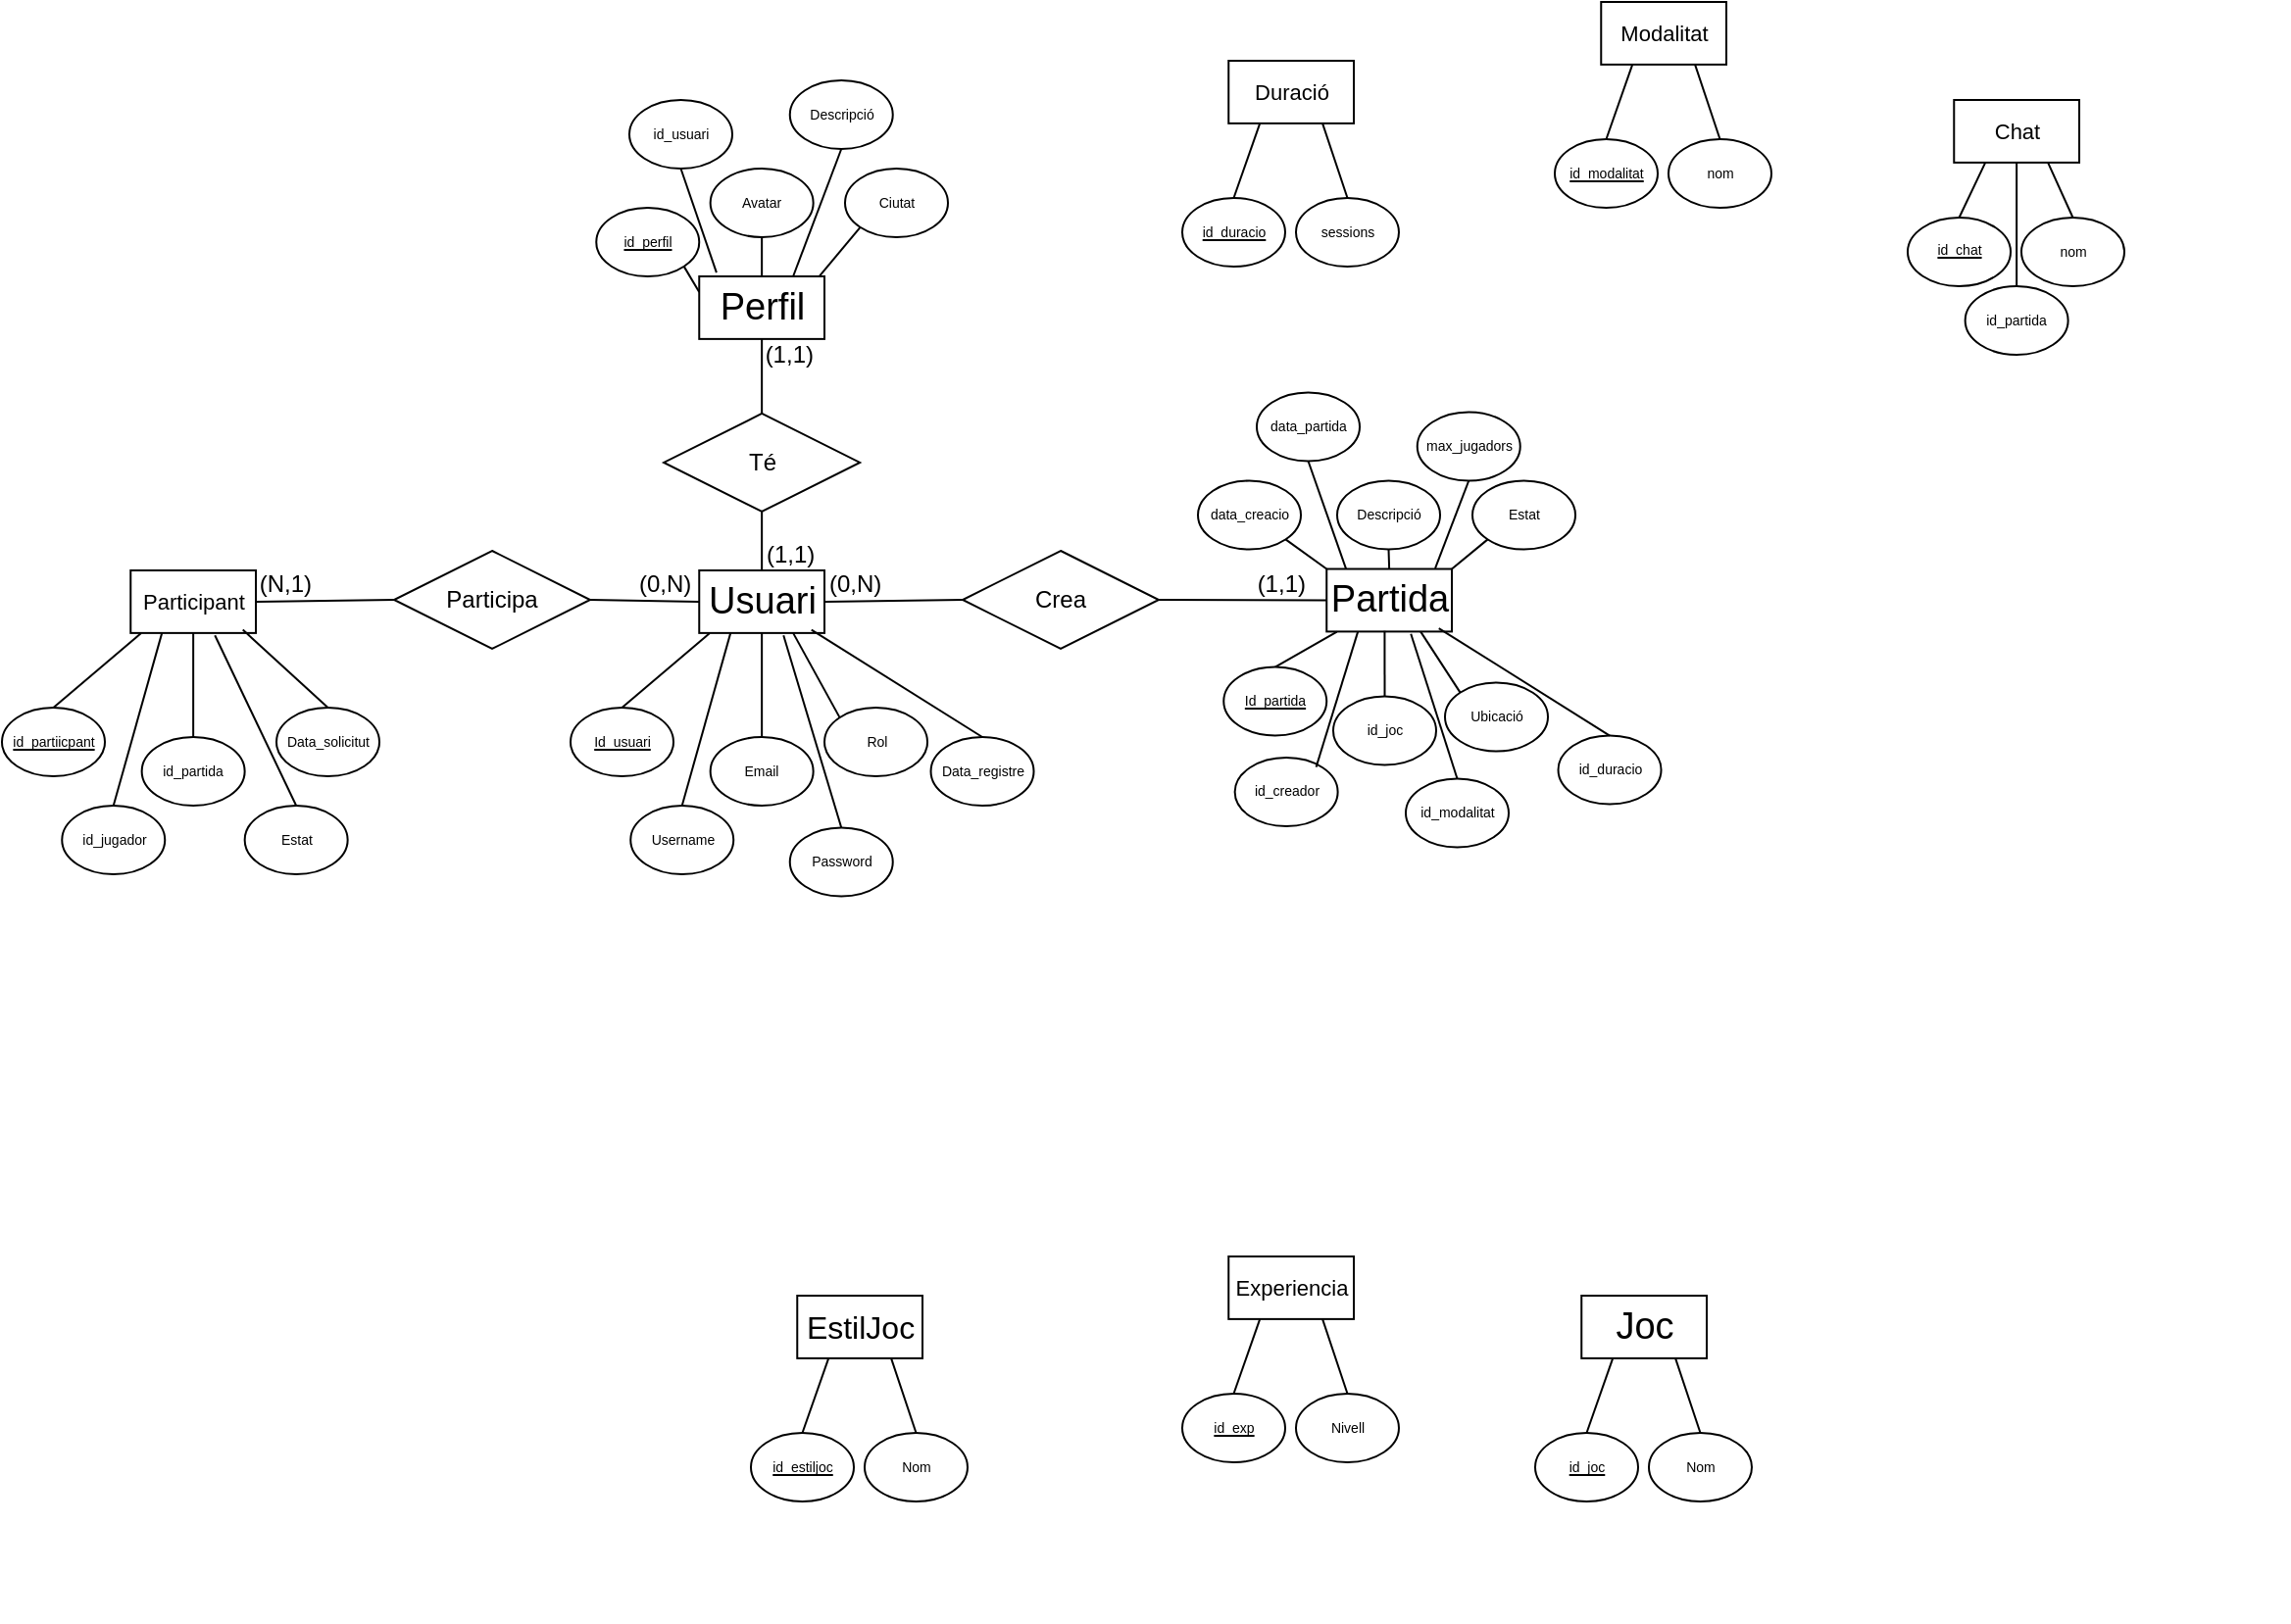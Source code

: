 <mxfile version="27.0.6">
  <diagram name="Página-1" id="hoyFbs2UyPRTNz2ES6rX">
    <mxGraphModel dx="2798" dy="889" grid="1" gridSize="10" guides="1" tooltips="1" connect="1" arrows="1" fold="1" page="1" pageScale="1" pageWidth="1169" pageHeight="827" math="0" shadow="0">
      <root>
        <mxCell id="0" />
        <mxCell id="1" parent="0" />
        <mxCell id="Z_NX9bVRWXaXTG4kUy9q-17" value="" style="group" vertex="1" connectable="0" parent="1">
          <mxGeometry x="40" y="320" width="236.265" height="166.25" as="geometry" />
        </mxCell>
        <mxCell id="Z_NX9bVRWXaXTG4kUy9q-10" value="&lt;span&gt;Password&lt;/span&gt;" style="ellipse;whiteSpace=wrap;html=1;fontSize=7;" vertex="1" parent="Z_NX9bVRWXaXTG4kUy9q-17">
          <mxGeometry x="111.877" y="131.25" width="52.501" height="35" as="geometry" />
        </mxCell>
        <mxCell id="Z_NX9bVRWXaXTG4kUy9q-11" value="" style="endArrow=none;html=1;rounded=0;exitX=0.5;exitY=0;exitDx=0;exitDy=0;entryX=0.673;entryY=1.038;entryDx=0;entryDy=0;entryPerimeter=0;" edge="1" parent="Z_NX9bVRWXaXTG4kUy9q-17" source="Z_NX9bVRWXaXTG4kUy9q-10" target="Z_NX9bVRWXaXTG4kUy9q-1">
          <mxGeometry width="50" height="50" relative="1" as="geometry">
            <mxPoint x="122.507" y="74.375" as="sourcePoint" />
            <mxPoint x="104.132" y="36.75" as="targetPoint" />
          </mxGeometry>
        </mxCell>
        <mxCell id="Z_NX9bVRWXaXTG4kUy9q-1" value="Usuari" style="rounded=0;whiteSpace=wrap;html=1;fontSize=19;" vertex="1" parent="Z_NX9bVRWXaXTG4kUy9q-17">
          <mxGeometry x="65.631" width="63.876" height="31.938" as="geometry" />
        </mxCell>
        <mxCell id="Z_NX9bVRWXaXTG4kUy9q-4" value="" style="endArrow=none;html=1;rounded=0;exitX=0.5;exitY=0;exitDx=0;exitDy=0;entryX=0.082;entryY=1.005;entryDx=0;entryDy=0;entryPerimeter=0;" edge="1" parent="Z_NX9bVRWXaXTG4kUy9q-17" source="Z_NX9bVRWXaXTG4kUy9q-5" target="Z_NX9bVRWXaXTG4kUy9q-1">
          <mxGeometry width="50" height="50" relative="1" as="geometry">
            <mxPoint x="183.759" y="48.125" as="sourcePoint" />
            <mxPoint x="87.507" y="52.5" as="targetPoint" />
          </mxGeometry>
        </mxCell>
        <mxCell id="Z_NX9bVRWXaXTG4kUy9q-5" value="&lt;u&gt;&lt;font&gt;Id_usuari&lt;/font&gt;&lt;/u&gt;" style="ellipse;whiteSpace=wrap;html=1;fontSize=7;" vertex="1" parent="Z_NX9bVRWXaXTG4kUy9q-17">
          <mxGeometry y="70.005" width="52.501" height="35" as="geometry" />
        </mxCell>
        <mxCell id="Z_NX9bVRWXaXTG4kUy9q-6" value="&lt;span&gt;Username&lt;/span&gt;" style="ellipse;whiteSpace=wrap;html=1;fontSize=7;" vertex="1" parent="Z_NX9bVRWXaXTG4kUy9q-17">
          <mxGeometry x="30.626" y="120" width="52.501" height="35" as="geometry" />
        </mxCell>
        <mxCell id="Z_NX9bVRWXaXTG4kUy9q-7" value="" style="endArrow=none;html=1;rounded=0;exitX=0.5;exitY=0;exitDx=0;exitDy=0;entryX=0.25;entryY=1;entryDx=0;entryDy=0;" edge="1" parent="Z_NX9bVRWXaXTG4kUy9q-17" source="Z_NX9bVRWXaXTG4kUy9q-6" target="Z_NX9bVRWXaXTG4kUy9q-1">
          <mxGeometry width="50" height="50" relative="1" as="geometry">
            <mxPoint x="61.256" y="70" as="sourcePoint" />
            <mxPoint x="91.882" y="34.562" as="targetPoint" />
          </mxGeometry>
        </mxCell>
        <mxCell id="Z_NX9bVRWXaXTG4kUy9q-8" value="&lt;span&gt;Email&lt;/span&gt;" style="ellipse;whiteSpace=wrap;html=1;fontSize=7;" vertex="1" parent="Z_NX9bVRWXaXTG4kUy9q-17">
          <mxGeometry x="71.321" y="85" width="52.501" height="35" as="geometry" />
        </mxCell>
        <mxCell id="Z_NX9bVRWXaXTG4kUy9q-9" value="" style="endArrow=none;html=1;rounded=0;exitX=0.5;exitY=0;exitDx=0;exitDy=0;entryX=0.5;entryY=1;entryDx=0;entryDy=0;" edge="1" parent="Z_NX9bVRWXaXTG4kUy9q-17" source="Z_NX9bVRWXaXTG4kUy9q-8" target="Z_NX9bVRWXaXTG4kUy9q-1">
          <mxGeometry width="50" height="50" relative="1" as="geometry">
            <mxPoint x="87.507" y="118.125" as="sourcePoint" />
            <mxPoint x="96.257" y="36.312" as="targetPoint" />
          </mxGeometry>
        </mxCell>
        <mxCell id="Z_NX9bVRWXaXTG4kUy9q-12" value="&lt;span&gt;Data_registre&lt;/span&gt;" style="ellipse;whiteSpace=wrap;html=1;fontSize=7;" vertex="1" parent="Z_NX9bVRWXaXTG4kUy9q-17">
          <mxGeometry x="183.764" y="85.005" width="52.501" height="35" as="geometry" />
        </mxCell>
        <mxCell id="Z_NX9bVRWXaXTG4kUy9q-13" value="" style="endArrow=none;html=1;rounded=0;exitX=0.5;exitY=0;exitDx=0;exitDy=0;entryX=0.896;entryY=0.948;entryDx=0;entryDy=0;entryPerimeter=0;" edge="1" parent="Z_NX9bVRWXaXTG4kUy9q-17" source="Z_NX9bVRWXaXTG4kUy9q-12" target="Z_NX9bVRWXaXTG4kUy9q-1">
          <mxGeometry width="50" height="50" relative="1" as="geometry">
            <mxPoint x="166.258" y="109.375" as="sourcePoint" />
            <mxPoint x="124.695" y="34.562" as="targetPoint" />
          </mxGeometry>
        </mxCell>
        <mxCell id="Z_NX9bVRWXaXTG4kUy9q-14" value="&lt;span&gt;Rol&lt;/span&gt;" style="ellipse;whiteSpace=wrap;html=1;fontSize=7;" vertex="1" parent="Z_NX9bVRWXaXTG4kUy9q-17">
          <mxGeometry x="129.509" y="70" width="52.501" height="35" as="geometry" />
        </mxCell>
        <mxCell id="Z_NX9bVRWXaXTG4kUy9q-15" value="" style="endArrow=none;html=1;rounded=0;exitX=0;exitY=0;exitDx=0;exitDy=0;entryX=0.75;entryY=1;entryDx=0;entryDy=0;" edge="1" parent="Z_NX9bVRWXaXTG4kUy9q-17" source="Z_NX9bVRWXaXTG4kUy9q-14" target="Z_NX9bVRWXaXTG4kUy9q-1">
          <mxGeometry width="50" height="50" relative="1" as="geometry">
            <mxPoint x="153.133" y="109.375" as="sourcePoint" />
            <mxPoint x="124.695" y="34.562" as="targetPoint" />
          </mxGeometry>
        </mxCell>
        <mxCell id="Z_NX9bVRWXaXTG4kUy9q-34" value="" style="group" vertex="1" connectable="0" parent="1">
          <mxGeometry x="490" y="690" width="236.265" height="166.25" as="geometry" />
        </mxCell>
        <mxCell id="Z_NX9bVRWXaXTG4kUy9q-37" value="Joc" style="rounded=0;whiteSpace=wrap;html=1;fontSize=19;" vertex="1" parent="Z_NX9bVRWXaXTG4kUy9q-34">
          <mxGeometry x="65.631" width="63.876" height="31.938" as="geometry" />
        </mxCell>
        <mxCell id="Z_NX9bVRWXaXTG4kUy9q-38" value="" style="endArrow=none;html=1;rounded=0;exitX=0.5;exitY=0;exitDx=0;exitDy=0;entryX=0.25;entryY=1;entryDx=0;entryDy=0;" edge="1" parent="Z_NX9bVRWXaXTG4kUy9q-34" source="Z_NX9bVRWXaXTG4kUy9q-39" target="Z_NX9bVRWXaXTG4kUy9q-37">
          <mxGeometry width="50" height="50" relative="1" as="geometry">
            <mxPoint x="183.759" y="48.125" as="sourcePoint" />
            <mxPoint x="87.507" y="52.5" as="targetPoint" />
          </mxGeometry>
        </mxCell>
        <mxCell id="Z_NX9bVRWXaXTG4kUy9q-39" value="&lt;u&gt;id_joc&lt;/u&gt;" style="ellipse;whiteSpace=wrap;html=1;fontSize=7;" vertex="1" parent="Z_NX9bVRWXaXTG4kUy9q-34">
          <mxGeometry x="42" y="70.005" width="52.501" height="35" as="geometry" />
        </mxCell>
        <mxCell id="Z_NX9bVRWXaXTG4kUy9q-40" value="Nom" style="ellipse;whiteSpace=wrap;html=1;fontSize=7;" vertex="1" parent="Z_NX9bVRWXaXTG4kUy9q-34">
          <mxGeometry x="99.996" y="70.01" width="52.501" height="35" as="geometry" />
        </mxCell>
        <mxCell id="Z_NX9bVRWXaXTG4kUy9q-41" value="" style="endArrow=none;html=1;rounded=0;exitX=0.5;exitY=0;exitDx=0;exitDy=0;entryX=0.75;entryY=1;entryDx=0;entryDy=0;" edge="1" parent="Z_NX9bVRWXaXTG4kUy9q-34" source="Z_NX9bVRWXaXTG4kUy9q-40" target="Z_NX9bVRWXaXTG4kUy9q-37">
          <mxGeometry width="50" height="50" relative="1" as="geometry">
            <mxPoint x="61.256" y="70" as="sourcePoint" />
            <mxPoint x="91.882" y="34.562" as="targetPoint" />
          </mxGeometry>
        </mxCell>
        <mxCell id="Z_NX9bVRWXaXTG4kUy9q-46" value="" style="group" vertex="1" connectable="0" parent="1">
          <mxGeometry x="90" y="690" width="236.265" height="166.25" as="geometry" />
        </mxCell>
        <mxCell id="Z_NX9bVRWXaXTG4kUy9q-47" value="EstilJoc" style="rounded=0;whiteSpace=wrap;html=1;fontSize=16;" vertex="1" parent="Z_NX9bVRWXaXTG4kUy9q-46">
          <mxGeometry x="65.631" width="63.876" height="31.938" as="geometry" />
        </mxCell>
        <mxCell id="Z_NX9bVRWXaXTG4kUy9q-48" value="" style="endArrow=none;html=1;rounded=0;exitX=0.5;exitY=0;exitDx=0;exitDy=0;entryX=0.25;entryY=1;entryDx=0;entryDy=0;" edge="1" parent="Z_NX9bVRWXaXTG4kUy9q-46" source="Z_NX9bVRWXaXTG4kUy9q-49" target="Z_NX9bVRWXaXTG4kUy9q-47">
          <mxGeometry width="50" height="50" relative="1" as="geometry">
            <mxPoint x="183.759" y="48.125" as="sourcePoint" />
            <mxPoint x="87.507" y="52.5" as="targetPoint" />
          </mxGeometry>
        </mxCell>
        <mxCell id="Z_NX9bVRWXaXTG4kUy9q-49" value="&lt;u&gt;id_estiljoc&lt;/u&gt;" style="ellipse;whiteSpace=wrap;html=1;fontSize=7;" vertex="1" parent="Z_NX9bVRWXaXTG4kUy9q-46">
          <mxGeometry x="42" y="70.005" width="52.501" height="35" as="geometry" />
        </mxCell>
        <mxCell id="Z_NX9bVRWXaXTG4kUy9q-50" value="Nom" style="ellipse;whiteSpace=wrap;html=1;fontSize=7;" vertex="1" parent="Z_NX9bVRWXaXTG4kUy9q-46">
          <mxGeometry x="99.996" y="70.01" width="52.501" height="35" as="geometry" />
        </mxCell>
        <mxCell id="Z_NX9bVRWXaXTG4kUy9q-51" value="" style="endArrow=none;html=1;rounded=0;exitX=0.5;exitY=0;exitDx=0;exitDy=0;entryX=0.75;entryY=1;entryDx=0;entryDy=0;" edge="1" parent="Z_NX9bVRWXaXTG4kUy9q-46" source="Z_NX9bVRWXaXTG4kUy9q-50" target="Z_NX9bVRWXaXTG4kUy9q-47">
          <mxGeometry width="50" height="50" relative="1" as="geometry">
            <mxPoint x="61.256" y="70" as="sourcePoint" />
            <mxPoint x="91.882" y="34.562" as="targetPoint" />
          </mxGeometry>
        </mxCell>
        <mxCell id="Z_NX9bVRWXaXTG4kUy9q-52" value="" style="group" vertex="1" connectable="0" parent="1">
          <mxGeometry x="310" y="670" width="236.265" height="166.25" as="geometry" />
        </mxCell>
        <mxCell id="Z_NX9bVRWXaXTG4kUy9q-53" value="Experiencia" style="rounded=0;whiteSpace=wrap;html=1;fontSize=11;" vertex="1" parent="Z_NX9bVRWXaXTG4kUy9q-52">
          <mxGeometry x="65.631" width="63.876" height="31.938" as="geometry" />
        </mxCell>
        <mxCell id="Z_NX9bVRWXaXTG4kUy9q-54" value="" style="endArrow=none;html=1;rounded=0;exitX=0.5;exitY=0;exitDx=0;exitDy=0;entryX=0.25;entryY=1;entryDx=0;entryDy=0;" edge="1" parent="Z_NX9bVRWXaXTG4kUy9q-52" source="Z_NX9bVRWXaXTG4kUy9q-55" target="Z_NX9bVRWXaXTG4kUy9q-53">
          <mxGeometry width="50" height="50" relative="1" as="geometry">
            <mxPoint x="183.759" y="48.125" as="sourcePoint" />
            <mxPoint x="87.507" y="52.5" as="targetPoint" />
          </mxGeometry>
        </mxCell>
        <mxCell id="Z_NX9bVRWXaXTG4kUy9q-55" value="&lt;u&gt;id_exp&lt;/u&gt;" style="ellipse;whiteSpace=wrap;html=1;fontSize=7;" vertex="1" parent="Z_NX9bVRWXaXTG4kUy9q-52">
          <mxGeometry x="42" y="70.005" width="52.501" height="35" as="geometry" />
        </mxCell>
        <mxCell id="Z_NX9bVRWXaXTG4kUy9q-56" value="Nivell" style="ellipse;whiteSpace=wrap;html=1;fontSize=7;" vertex="1" parent="Z_NX9bVRWXaXTG4kUy9q-52">
          <mxGeometry x="99.996" y="70.01" width="52.501" height="35" as="geometry" />
        </mxCell>
        <mxCell id="Z_NX9bVRWXaXTG4kUy9q-57" value="" style="endArrow=none;html=1;rounded=0;exitX=0.5;exitY=0;exitDx=0;exitDy=0;entryX=0.75;entryY=1;entryDx=0;entryDy=0;" edge="1" parent="Z_NX9bVRWXaXTG4kUy9q-52" source="Z_NX9bVRWXaXTG4kUy9q-56" target="Z_NX9bVRWXaXTG4kUy9q-53">
          <mxGeometry width="50" height="50" relative="1" as="geometry">
            <mxPoint x="61.256" y="70" as="sourcePoint" />
            <mxPoint x="91.882" y="34.562" as="targetPoint" />
          </mxGeometry>
        </mxCell>
        <mxCell id="Z_NX9bVRWXaXTG4kUy9q-89" value="" style="group" vertex="1" connectable="0" parent="1">
          <mxGeometry x="360.004" y="229.255" width="236.261" height="232.005" as="geometry" />
        </mxCell>
        <mxCell id="Z_NX9bVRWXaXTG4kUy9q-81" value="Descripció" style="ellipse;whiteSpace=wrap;html=1;fontSize=7;" vertex="1" parent="Z_NX9bVRWXaXTG4kUy9q-89">
          <mxGeometry x="71.0" y="45" width="52.501" height="35" as="geometry" />
        </mxCell>
        <mxCell id="Z_NX9bVRWXaXTG4kUy9q-82" value="data_partida" style="ellipse;whiteSpace=wrap;html=1;fontSize=7;" vertex="1" parent="Z_NX9bVRWXaXTG4kUy9q-89">
          <mxGeometry x="30.0" width="52.501" height="35" as="geometry" />
        </mxCell>
        <mxCell id="Z_NX9bVRWXaXTG4kUy9q-83" value="data_creacio" style="ellipse;whiteSpace=wrap;html=1;fontSize=7;" vertex="1" parent="Z_NX9bVRWXaXTG4kUy9q-89">
          <mxGeometry y="45" width="52.501" height="35" as="geometry" />
        </mxCell>
        <mxCell id="Z_NX9bVRWXaXTG4kUy9q-79" value="max_jugadors" style="ellipse;whiteSpace=wrap;html=1;fontSize=7;" vertex="1" parent="Z_NX9bVRWXaXTG4kUy9q-89">
          <mxGeometry x="111.87" y="10" width="52.501" height="35" as="geometry" />
        </mxCell>
        <mxCell id="Z_NX9bVRWXaXTG4kUy9q-78" value="" style="endArrow=none;html=1;rounded=0;exitX=0.5;exitY=1;exitDx=0;exitDy=0;entryX=0.867;entryY=-0.01;entryDx=0;entryDy=0;entryPerimeter=0;" edge="1" source="Z_NX9bVRWXaXTG4kUy9q-79" parent="Z_NX9bVRWXaXTG4kUy9q-89" target="Z_NX9bVRWXaXTG4kUy9q-67">
          <mxGeometry width="50" height="50" relative="1" as="geometry">
            <mxPoint x="172.765" y="164.38" as="sourcePoint" />
            <mxPoint x="129.506" y="85.005" as="targetPoint" />
          </mxGeometry>
        </mxCell>
        <mxCell id="Z_NX9bVRWXaXTG4kUy9q-80" value="Estat" style="ellipse;whiteSpace=wrap;html=1;fontSize=7;" vertex="1" parent="Z_NX9bVRWXaXTG4kUy9q-89">
          <mxGeometry x="140.0" y="45" width="52.501" height="35" as="geometry" />
        </mxCell>
        <mxCell id="Z_NX9bVRWXaXTG4kUy9q-85" value="" style="endArrow=none;html=1;rounded=0;exitX=0;exitY=1;exitDx=0;exitDy=0;entryX=1;entryY=0;entryDx=0;entryDy=0;" edge="1" parent="Z_NX9bVRWXaXTG4kUy9q-89" source="Z_NX9bVRWXaXTG4kUy9q-80" target="Z_NX9bVRWXaXTG4kUy9q-67">
          <mxGeometry width="50" height="50" relative="1" as="geometry">
            <mxPoint x="147.996" y="55.005" as="sourcePoint" />
            <mxPoint x="130.996" y="100.005" as="targetPoint" />
          </mxGeometry>
        </mxCell>
        <mxCell id="Z_NX9bVRWXaXTG4kUy9q-86" value="" style="endArrow=none;html=1;rounded=0;exitX=0.5;exitY=1;exitDx=0;exitDy=0;entryX=0.5;entryY=0;entryDx=0;entryDy=0;" edge="1" parent="Z_NX9bVRWXaXTG4kUy9q-89" source="Z_NX9bVRWXaXTG4kUy9q-81" target="Z_NX9bVRWXaXTG4kUy9q-67">
          <mxGeometry width="50" height="50" relative="1" as="geometry">
            <mxPoint x="157.996" y="100.005" as="sourcePoint" />
            <mxPoint x="139.996" y="108.005" as="targetPoint" />
          </mxGeometry>
        </mxCell>
        <mxCell id="Z_NX9bVRWXaXTG4kUy9q-87" value="" style="endArrow=none;html=1;rounded=0;exitX=0.5;exitY=1;exitDx=0;exitDy=0;entryX=0.157;entryY=0.01;entryDx=0;entryDy=0;entryPerimeter=0;" edge="1" parent="Z_NX9bVRWXaXTG4kUy9q-89" source="Z_NX9bVRWXaXTG4kUy9q-82" target="Z_NX9bVRWXaXTG4kUy9q-67">
          <mxGeometry width="50" height="50" relative="1" as="geometry">
            <mxPoint x="147.996" y="55.005" as="sourcePoint" />
            <mxPoint x="130.996" y="100.005" as="targetPoint" />
          </mxGeometry>
        </mxCell>
        <mxCell id="Z_NX9bVRWXaXTG4kUy9q-88" value="" style="endArrow=none;html=1;rounded=0;exitX=1;exitY=1;exitDx=0;exitDy=0;entryX=0;entryY=0;entryDx=0;entryDy=0;" edge="1" parent="Z_NX9bVRWXaXTG4kUy9q-89" source="Z_NX9bVRWXaXTG4kUy9q-83" target="Z_NX9bVRWXaXTG4kUy9q-67">
          <mxGeometry width="50" height="50" relative="1" as="geometry">
            <mxPoint x="65.996" y="45.005" as="sourcePoint" />
            <mxPoint x="85.996" y="100.005" as="targetPoint" />
          </mxGeometry>
        </mxCell>
        <mxCell id="Z_NX9bVRWXaXTG4kUy9q-65" value="&lt;span&gt;id_modalitat&lt;/span&gt;" style="ellipse;whiteSpace=wrap;html=1;fontSize=7;" vertex="1" parent="Z_NX9bVRWXaXTG4kUy9q-89">
          <mxGeometry x="105.994" y="197.005" width="52.501" height="35" as="geometry" />
        </mxCell>
        <mxCell id="Z_NX9bVRWXaXTG4kUy9q-66" value="" style="endArrow=none;html=1;rounded=0;exitX=0.5;exitY=0;exitDx=0;exitDy=0;entryX=0.673;entryY=1.038;entryDx=0;entryDy=0;entryPerimeter=0;" edge="1" parent="Z_NX9bVRWXaXTG4kUy9q-89" source="Z_NX9bVRWXaXTG4kUy9q-65" target="Z_NX9bVRWXaXTG4kUy9q-67">
          <mxGeometry width="50" height="50" relative="1" as="geometry">
            <mxPoint x="122.504" y="164.38" as="sourcePoint" />
            <mxPoint x="104.128" y="126.755" as="targetPoint" />
          </mxGeometry>
        </mxCell>
        <mxCell id="Z_NX9bVRWXaXTG4kUy9q-67" value="Partida" style="rounded=0;whiteSpace=wrap;html=1;fontSize=19;" vertex="1" parent="Z_NX9bVRWXaXTG4kUy9q-89">
          <mxGeometry x="65.627" y="90.005" width="63.876" height="31.938" as="geometry" />
        </mxCell>
        <mxCell id="Z_NX9bVRWXaXTG4kUy9q-68" value="" style="endArrow=none;html=1;rounded=0;exitX=0.5;exitY=0;exitDx=0;exitDy=0;entryX=0.082;entryY=1.005;entryDx=0;entryDy=0;entryPerimeter=0;" edge="1" parent="Z_NX9bVRWXaXTG4kUy9q-89" source="Z_NX9bVRWXaXTG4kUy9q-69" target="Z_NX9bVRWXaXTG4kUy9q-67">
          <mxGeometry width="50" height="50" relative="1" as="geometry">
            <mxPoint x="183.755" y="138.13" as="sourcePoint" />
            <mxPoint x="87.503" y="142.505" as="targetPoint" />
          </mxGeometry>
        </mxCell>
        <mxCell id="Z_NX9bVRWXaXTG4kUy9q-69" value="&lt;u&gt;&lt;font&gt;Id_partida&lt;/font&gt;&lt;/u&gt;" style="ellipse;whiteSpace=wrap;html=1;fontSize=7;" vertex="1" parent="Z_NX9bVRWXaXTG4kUy9q-89">
          <mxGeometry x="13.126" y="140.01" width="52.501" height="35" as="geometry" />
        </mxCell>
        <mxCell id="Z_NX9bVRWXaXTG4kUy9q-70" value="&lt;span&gt;id_creador&lt;/span&gt;" style="ellipse;whiteSpace=wrap;html=1;fontSize=7;" vertex="1" parent="Z_NX9bVRWXaXTG4kUy9q-89">
          <mxGeometry x="18.812" y="186.255" width="52.501" height="35" as="geometry" />
        </mxCell>
        <mxCell id="Z_NX9bVRWXaXTG4kUy9q-71" value="" style="endArrow=none;html=1;rounded=0;exitX=0.79;exitY=0.137;exitDx=0;exitDy=0;entryX=0.25;entryY=1;entryDx=0;entryDy=0;exitPerimeter=0;" edge="1" parent="Z_NX9bVRWXaXTG4kUy9q-89" source="Z_NX9bVRWXaXTG4kUy9q-70" target="Z_NX9bVRWXaXTG4kUy9q-67">
          <mxGeometry width="50" height="50" relative="1" as="geometry">
            <mxPoint x="61.252" y="160.005" as="sourcePoint" />
            <mxPoint x="91.878" y="124.567" as="targetPoint" />
          </mxGeometry>
        </mxCell>
        <mxCell id="Z_NX9bVRWXaXTG4kUy9q-72" value="&lt;span&gt;id_joc&lt;/span&gt;" style="ellipse;whiteSpace=wrap;html=1;fontSize=7;" vertex="1" parent="Z_NX9bVRWXaXTG4kUy9q-89">
          <mxGeometry x="68.998" y="155.005" width="52.501" height="35" as="geometry" />
        </mxCell>
        <mxCell id="Z_NX9bVRWXaXTG4kUy9q-73" value="" style="endArrow=none;html=1;rounded=0;exitX=0.5;exitY=0;exitDx=0;exitDy=0;entryX=0.463;entryY=0.99;entryDx=0;entryDy=0;entryPerimeter=0;" edge="1" parent="Z_NX9bVRWXaXTG4kUy9q-89" source="Z_NX9bVRWXaXTG4kUy9q-72" target="Z_NX9bVRWXaXTG4kUy9q-67">
          <mxGeometry width="50" height="50" relative="1" as="geometry">
            <mxPoint x="87.503" y="208.13" as="sourcePoint" />
            <mxPoint x="96.253" y="126.317" as="targetPoint" />
          </mxGeometry>
        </mxCell>
        <mxCell id="Z_NX9bVRWXaXTG4kUy9q-74" value="id_duracio" style="ellipse;whiteSpace=wrap;html=1;fontSize=7;" vertex="1" parent="Z_NX9bVRWXaXTG4kUy9q-89">
          <mxGeometry x="183.76" y="175.01" width="52.501" height="35" as="geometry" />
        </mxCell>
        <mxCell id="Z_NX9bVRWXaXTG4kUy9q-75" value="" style="endArrow=none;html=1;rounded=0;exitX=0.5;exitY=0;exitDx=0;exitDy=0;entryX=0.896;entryY=0.948;entryDx=0;entryDy=0;entryPerimeter=0;" edge="1" parent="Z_NX9bVRWXaXTG4kUy9q-89" source="Z_NX9bVRWXaXTG4kUy9q-74" target="Z_NX9bVRWXaXTG4kUy9q-67">
          <mxGeometry width="50" height="50" relative="1" as="geometry">
            <mxPoint x="166.255" y="199.38" as="sourcePoint" />
            <mxPoint x="124.691" y="124.567" as="targetPoint" />
          </mxGeometry>
        </mxCell>
        <mxCell id="Z_NX9bVRWXaXTG4kUy9q-76" value="&lt;span&gt;Ubicació&lt;/span&gt;" style="ellipse;whiteSpace=wrap;html=1;fontSize=7;" vertex="1" parent="Z_NX9bVRWXaXTG4kUy9q-89">
          <mxGeometry x="125.995" y="148.005" width="52.501" height="35" as="geometry" />
        </mxCell>
        <mxCell id="Z_NX9bVRWXaXTG4kUy9q-77" value="" style="endArrow=none;html=1;rounded=0;exitX=0;exitY=0;exitDx=0;exitDy=0;entryX=0.75;entryY=1;entryDx=0;entryDy=0;" edge="1" parent="Z_NX9bVRWXaXTG4kUy9q-89" source="Z_NX9bVRWXaXTG4kUy9q-76" target="Z_NX9bVRWXaXTG4kUy9q-67">
          <mxGeometry width="50" height="50" relative="1" as="geometry">
            <mxPoint x="153.129" y="199.38" as="sourcePoint" />
            <mxPoint x="124.691" y="124.567" as="targetPoint" />
          </mxGeometry>
        </mxCell>
        <mxCell id="Z_NX9bVRWXaXTG4kUy9q-90" value="" style="group" vertex="1" connectable="0" parent="1">
          <mxGeometry x="310" y="60" width="236.265" height="166.25" as="geometry" />
        </mxCell>
        <mxCell id="Z_NX9bVRWXaXTG4kUy9q-91" value="Duració" style="rounded=0;whiteSpace=wrap;html=1;fontSize=11;" vertex="1" parent="Z_NX9bVRWXaXTG4kUy9q-90">
          <mxGeometry x="65.631" width="63.876" height="31.938" as="geometry" />
        </mxCell>
        <mxCell id="Z_NX9bVRWXaXTG4kUy9q-92" value="" style="endArrow=none;html=1;rounded=0;exitX=0.5;exitY=0;exitDx=0;exitDy=0;entryX=0.25;entryY=1;entryDx=0;entryDy=0;" edge="1" parent="Z_NX9bVRWXaXTG4kUy9q-90" source="Z_NX9bVRWXaXTG4kUy9q-93" target="Z_NX9bVRWXaXTG4kUy9q-91">
          <mxGeometry width="50" height="50" relative="1" as="geometry">
            <mxPoint x="183.759" y="48.125" as="sourcePoint" />
            <mxPoint x="87.507" y="52.5" as="targetPoint" />
          </mxGeometry>
        </mxCell>
        <mxCell id="Z_NX9bVRWXaXTG4kUy9q-93" value="&lt;u&gt;id_duracio&lt;/u&gt;" style="ellipse;whiteSpace=wrap;html=1;fontSize=7;" vertex="1" parent="Z_NX9bVRWXaXTG4kUy9q-90">
          <mxGeometry x="42" y="70.005" width="52.501" height="35" as="geometry" />
        </mxCell>
        <mxCell id="Z_NX9bVRWXaXTG4kUy9q-94" value="sessions" style="ellipse;whiteSpace=wrap;html=1;fontSize=7;" vertex="1" parent="Z_NX9bVRWXaXTG4kUy9q-90">
          <mxGeometry x="99.996" y="70.01" width="52.501" height="35" as="geometry" />
        </mxCell>
        <mxCell id="Z_NX9bVRWXaXTG4kUy9q-95" value="" style="endArrow=none;html=1;rounded=0;exitX=0.5;exitY=0;exitDx=0;exitDy=0;entryX=0.75;entryY=1;entryDx=0;entryDy=0;" edge="1" parent="Z_NX9bVRWXaXTG4kUy9q-90" source="Z_NX9bVRWXaXTG4kUy9q-94" target="Z_NX9bVRWXaXTG4kUy9q-91">
          <mxGeometry width="50" height="50" relative="1" as="geometry">
            <mxPoint x="61.256" y="70" as="sourcePoint" />
            <mxPoint x="91.882" y="34.562" as="targetPoint" />
          </mxGeometry>
        </mxCell>
        <mxCell id="Z_NX9bVRWXaXTG4kUy9q-97" value="" style="group" vertex="1" connectable="0" parent="1">
          <mxGeometry x="500" y="30" width="236.265" height="166.25" as="geometry" />
        </mxCell>
        <mxCell id="Z_NX9bVRWXaXTG4kUy9q-98" value="Modalitat" style="rounded=0;whiteSpace=wrap;html=1;fontSize=11;" vertex="1" parent="Z_NX9bVRWXaXTG4kUy9q-97">
          <mxGeometry x="65.631" width="63.876" height="31.938" as="geometry" />
        </mxCell>
        <mxCell id="Z_NX9bVRWXaXTG4kUy9q-99" value="" style="endArrow=none;html=1;rounded=0;exitX=0.5;exitY=0;exitDx=0;exitDy=0;entryX=0.25;entryY=1;entryDx=0;entryDy=0;" edge="1" parent="Z_NX9bVRWXaXTG4kUy9q-97" source="Z_NX9bVRWXaXTG4kUy9q-100" target="Z_NX9bVRWXaXTG4kUy9q-98">
          <mxGeometry width="50" height="50" relative="1" as="geometry">
            <mxPoint x="183.759" y="48.125" as="sourcePoint" />
            <mxPoint x="87.507" y="52.5" as="targetPoint" />
          </mxGeometry>
        </mxCell>
        <mxCell id="Z_NX9bVRWXaXTG4kUy9q-100" value="&lt;u&gt;id_modalitat&lt;/u&gt;" style="ellipse;whiteSpace=wrap;html=1;fontSize=7;" vertex="1" parent="Z_NX9bVRWXaXTG4kUy9q-97">
          <mxGeometry x="42" y="70.005" width="52.501" height="35" as="geometry" />
        </mxCell>
        <mxCell id="Z_NX9bVRWXaXTG4kUy9q-101" value="nom" style="ellipse;whiteSpace=wrap;html=1;fontSize=7;" vertex="1" parent="Z_NX9bVRWXaXTG4kUy9q-97">
          <mxGeometry x="99.996" y="70.01" width="52.501" height="35" as="geometry" />
        </mxCell>
        <mxCell id="Z_NX9bVRWXaXTG4kUy9q-102" value="" style="endArrow=none;html=1;rounded=0;exitX=0.5;exitY=0;exitDx=0;exitDy=0;entryX=0.75;entryY=1;entryDx=0;entryDy=0;" edge="1" parent="Z_NX9bVRWXaXTG4kUy9q-97" source="Z_NX9bVRWXaXTG4kUy9q-101" target="Z_NX9bVRWXaXTG4kUy9q-98">
          <mxGeometry width="50" height="50" relative="1" as="geometry">
            <mxPoint x="61.256" y="70" as="sourcePoint" />
            <mxPoint x="91.882" y="34.562" as="targetPoint" />
          </mxGeometry>
        </mxCell>
        <mxCell id="Z_NX9bVRWXaXTG4kUy9q-103" value="" style="group" vertex="1" connectable="0" parent="1">
          <mxGeometry x="680" y="80" width="236.265" height="166.25" as="geometry" />
        </mxCell>
        <mxCell id="Z_NX9bVRWXaXTG4kUy9q-104" value="Chat" style="rounded=0;whiteSpace=wrap;html=1;fontSize=11;" vertex="1" parent="Z_NX9bVRWXaXTG4kUy9q-103">
          <mxGeometry x="65.631" width="63.876" height="31.938" as="geometry" />
        </mxCell>
        <mxCell id="Z_NX9bVRWXaXTG4kUy9q-105" value="" style="endArrow=none;html=1;rounded=0;exitX=0.5;exitY=0;exitDx=0;exitDy=0;entryX=0.25;entryY=1;entryDx=0;entryDy=0;" edge="1" parent="Z_NX9bVRWXaXTG4kUy9q-103" source="Z_NX9bVRWXaXTG4kUy9q-106" target="Z_NX9bVRWXaXTG4kUy9q-104">
          <mxGeometry width="50" height="50" relative="1" as="geometry">
            <mxPoint x="183.759" y="48.125" as="sourcePoint" />
            <mxPoint x="87.507" y="52.5" as="targetPoint" />
          </mxGeometry>
        </mxCell>
        <mxCell id="Z_NX9bVRWXaXTG4kUy9q-106" value="&lt;u&gt;id_chat&lt;/u&gt;" style="ellipse;whiteSpace=wrap;html=1;fontSize=7;" vertex="1" parent="Z_NX9bVRWXaXTG4kUy9q-103">
          <mxGeometry x="42" y="59.995" width="52.501" height="35" as="geometry" />
        </mxCell>
        <mxCell id="Z_NX9bVRWXaXTG4kUy9q-107" value="id_partida" style="ellipse;whiteSpace=wrap;html=1;fontSize=7;" vertex="1" parent="Z_NX9bVRWXaXTG4kUy9q-103">
          <mxGeometry x="71.316" y="95" width="52.501" height="35" as="geometry" />
        </mxCell>
        <mxCell id="Z_NX9bVRWXaXTG4kUy9q-108" value="" style="endArrow=none;html=1;rounded=0;exitX=0.5;exitY=0;exitDx=0;exitDy=0;entryX=0.5;entryY=1;entryDx=0;entryDy=0;" edge="1" parent="Z_NX9bVRWXaXTG4kUy9q-103" source="Z_NX9bVRWXaXTG4kUy9q-107" target="Z_NX9bVRWXaXTG4kUy9q-104">
          <mxGeometry width="50" height="50" relative="1" as="geometry">
            <mxPoint x="61.256" y="70" as="sourcePoint" />
            <mxPoint x="91.882" y="34.562" as="targetPoint" />
          </mxGeometry>
        </mxCell>
        <mxCell id="Z_NX9bVRWXaXTG4kUy9q-109" value="nom" style="ellipse;whiteSpace=wrap;html=1;fontSize=7;" vertex="1" parent="Z_NX9bVRWXaXTG4kUy9q-103">
          <mxGeometry x="99.996" y="60.0" width="52.501" height="35" as="geometry" />
        </mxCell>
        <mxCell id="Z_NX9bVRWXaXTG4kUy9q-110" value="" style="endArrow=none;html=1;rounded=0;exitX=0.5;exitY=0;exitDx=0;exitDy=0;entryX=0.75;entryY=1;entryDx=0;entryDy=0;" edge="1" parent="Z_NX9bVRWXaXTG4kUy9q-103" source="Z_NX9bVRWXaXTG4kUy9q-109" target="Z_NX9bVRWXaXTG4kUy9q-104">
          <mxGeometry width="50" height="50" relative="1" as="geometry">
            <mxPoint x="108" y="105" as="sourcePoint" />
            <mxPoint x="108" y="42" as="targetPoint" />
          </mxGeometry>
        </mxCell>
        <mxCell id="Z_NX9bVRWXaXTG4kUy9q-23" value="&lt;u&gt;id_perfil&lt;/u&gt;" style="ellipse;whiteSpace=wrap;html=1;fontSize=7;" vertex="1" parent="1">
          <mxGeometry x="53.13" y="135.005" width="52.501" height="35" as="geometry" />
        </mxCell>
        <mxCell id="Z_NX9bVRWXaXTG4kUy9q-22" value="" style="endArrow=none;html=1;rounded=0;exitX=1;exitY=1;exitDx=0;exitDy=0;entryX=0;entryY=0.25;entryDx=0;entryDy=0;" edge="1" parent="1" source="Z_NX9bVRWXaXTG4kUy9q-23" target="Z_NX9bVRWXaXTG4kUy9q-21">
          <mxGeometry width="50" height="50" relative="1" as="geometry">
            <mxPoint x="223.759" y="238.125" as="sourcePoint" />
            <mxPoint x="127.507" y="242.5" as="targetPoint" />
          </mxGeometry>
        </mxCell>
        <mxCell id="Z_NX9bVRWXaXTG4kUy9q-24" value="&lt;span&gt;id_usuari&lt;/span&gt;" style="ellipse;whiteSpace=wrap;html=1;fontSize=7;" vertex="1" parent="1">
          <mxGeometry x="69.996" y="80.0" width="52.501" height="35" as="geometry" />
        </mxCell>
        <mxCell id="Z_NX9bVRWXaXTG4kUy9q-25" value="" style="endArrow=none;html=1;rounded=0;exitX=0.5;exitY=1;exitDx=0;exitDy=0;entryX=0.138;entryY=-0.061;entryDx=0;entryDy=0;entryPerimeter=0;" edge="1" parent="1" source="Z_NX9bVRWXaXTG4kUy9q-24" target="Z_NX9bVRWXaXTG4kUy9q-21">
          <mxGeometry width="50" height="50" relative="1" as="geometry">
            <mxPoint x="101.256" y="250" as="sourcePoint" />
            <mxPoint x="131.882" y="214.562" as="targetPoint" />
          </mxGeometry>
        </mxCell>
        <mxCell id="Z_NX9bVRWXaXTG4kUy9q-26" value="&lt;span&gt;Avatar&lt;/span&gt;" style="ellipse;whiteSpace=wrap;html=1;fontSize=7;" vertex="1" parent="1">
          <mxGeometry x="111.321" y="115" width="52.501" height="35" as="geometry" />
        </mxCell>
        <mxCell id="Z_NX9bVRWXaXTG4kUy9q-27" value="" style="endArrow=none;html=1;rounded=0;exitX=0.5;exitY=1;exitDx=0;exitDy=0;entryX=0.5;entryY=0;entryDx=0;entryDy=0;" edge="1" parent="1" source="Z_NX9bVRWXaXTG4kUy9q-26" target="Z_NX9bVRWXaXTG4kUy9q-21">
          <mxGeometry width="50" height="50" relative="1" as="geometry">
            <mxPoint x="127.507" y="298.125" as="sourcePoint" />
            <mxPoint x="136.257" y="216.312" as="targetPoint" />
          </mxGeometry>
        </mxCell>
        <mxCell id="Z_NX9bVRWXaXTG4kUy9q-19" value="&lt;span&gt;Descripció&lt;/span&gt;" style="ellipse;whiteSpace=wrap;html=1;fontSize=7;" vertex="1" parent="1">
          <mxGeometry x="151.877" y="70" width="52.501" height="35" as="geometry" />
        </mxCell>
        <mxCell id="Z_NX9bVRWXaXTG4kUy9q-20" value="" style="endArrow=none;html=1;rounded=0;exitX=0.5;exitY=1;exitDx=0;exitDy=0;entryX=0.75;entryY=0;entryDx=0;entryDy=0;" edge="1" parent="1" source="Z_NX9bVRWXaXTG4kUy9q-19" target="Z_NX9bVRWXaXTG4kUy9q-21">
          <mxGeometry width="50" height="50" relative="1" as="geometry">
            <mxPoint x="162.507" y="244.375" as="sourcePoint" />
            <mxPoint x="144.132" y="206.75" as="targetPoint" />
          </mxGeometry>
        </mxCell>
        <mxCell id="Z_NX9bVRWXaXTG4kUy9q-30" value="&lt;span&gt;Ciutat&lt;/span&gt;" style="ellipse;whiteSpace=wrap;html=1;fontSize=7;" vertex="1" parent="1">
          <mxGeometry x="179.999" y="115" width="52.501" height="35" as="geometry" />
        </mxCell>
        <mxCell id="Z_NX9bVRWXaXTG4kUy9q-31" value="" style="endArrow=none;html=1;rounded=0;exitX=0;exitY=1;exitDx=0;exitDy=0;entryX=0.951;entryY=0.017;entryDx=0;entryDy=0;entryPerimeter=0;" edge="1" parent="1" source="Z_NX9bVRWXaXTG4kUy9q-30" target="Z_NX9bVRWXaXTG4kUy9q-21">
          <mxGeometry width="50" height="50" relative="1" as="geometry">
            <mxPoint x="193.133" y="279.375" as="sourcePoint" />
            <mxPoint x="164.695" y="204.562" as="targetPoint" />
          </mxGeometry>
        </mxCell>
        <mxCell id="Z_NX9bVRWXaXTG4kUy9q-21" value="Perfil" style="rounded=0;whiteSpace=wrap;html=1;fontSize=19;" vertex="1" parent="1">
          <mxGeometry x="105.631" y="170" width="63.876" height="31.938" as="geometry" />
        </mxCell>
        <mxCell id="Z_NX9bVRWXaXTG4kUy9q-111" value="" style="endArrow=none;html=1;rounded=0;entryX=0.5;entryY=1;entryDx=0;entryDy=0;exitX=0.5;exitY=0;exitDx=0;exitDy=0;" edge="1" parent="1" source="Z_NX9bVRWXaXTG4kUy9q-1" target="Z_NX9bVRWXaXTG4kUy9q-21">
          <mxGeometry relative="1" as="geometry">
            <mxPoint x="70" y="280" as="sourcePoint" />
            <mxPoint x="230" y="280" as="targetPoint" />
          </mxGeometry>
        </mxCell>
        <mxCell id="Z_NX9bVRWXaXTG4kUy9q-112" value="(1,1)" style="resizable=0;html=1;whiteSpace=wrap;align=left;verticalAlign=bottom;" connectable="0" vertex="1" parent="Z_NX9bVRWXaXTG4kUy9q-111">
          <mxGeometry x="-1" relative="1" as="geometry" />
        </mxCell>
        <mxCell id="Z_NX9bVRWXaXTG4kUy9q-113" value="&lt;span style=&quot;text-align: left;&quot;&gt;(1,1)&lt;/span&gt;" style="resizable=0;html=1;whiteSpace=wrap;align=right;verticalAlign=bottom;" connectable="0" vertex="1" parent="Z_NX9bVRWXaXTG4kUy9q-111">
          <mxGeometry x="1" relative="1" as="geometry">
            <mxPoint x="28" y="16" as="offset" />
          </mxGeometry>
        </mxCell>
        <mxCell id="Z_NX9bVRWXaXTG4kUy9q-114" value="Té" style="shape=rhombus;perimeter=rhombusPerimeter;whiteSpace=wrap;html=1;align=center;" vertex="1" parent="1">
          <mxGeometry x="87.57" y="239.99" width="100" height="50" as="geometry" />
        </mxCell>
        <mxCell id="Z_NX9bVRWXaXTG4kUy9q-115" value="" style="endArrow=none;html=1;rounded=0;entryX=0;entryY=0.5;entryDx=0;entryDy=0;exitX=1;exitY=0.5;exitDx=0;exitDy=0;" edge="1" parent="1" source="Z_NX9bVRWXaXTG4kUy9q-118" target="Z_NX9bVRWXaXTG4kUy9q-67">
          <mxGeometry relative="1" as="geometry">
            <mxPoint x="148" y="330" as="sourcePoint" />
            <mxPoint x="148" y="212" as="targetPoint" />
          </mxGeometry>
        </mxCell>
        <mxCell id="Z_NX9bVRWXaXTG4kUy9q-117" value="&lt;span style=&quot;text-align: left;&quot;&gt;(1,1)&lt;/span&gt;" style="resizable=0;html=1;whiteSpace=wrap;align=right;verticalAlign=bottom;" connectable="0" vertex="1" parent="Z_NX9bVRWXaXTG4kUy9q-115">
          <mxGeometry x="1" relative="1" as="geometry">
            <mxPoint x="-9" as="offset" />
          </mxGeometry>
        </mxCell>
        <mxCell id="Z_NX9bVRWXaXTG4kUy9q-119" value="" style="endArrow=none;html=1;rounded=0;entryX=0;entryY=0.5;entryDx=0;entryDy=0;exitX=1;exitY=0.5;exitDx=0;exitDy=0;" edge="1" parent="1" source="Z_NX9bVRWXaXTG4kUy9q-1" target="Z_NX9bVRWXaXTG4kUy9q-118">
          <mxGeometry relative="1" as="geometry">
            <mxPoint x="170" y="336" as="sourcePoint" />
            <mxPoint x="426" y="337" as="targetPoint" />
          </mxGeometry>
        </mxCell>
        <mxCell id="Z_NX9bVRWXaXTG4kUy9q-120" value="(0,N)" style="resizable=0;html=1;whiteSpace=wrap;align=left;verticalAlign=bottom;" connectable="0" vertex="1" parent="Z_NX9bVRWXaXTG4kUy9q-119">
          <mxGeometry x="-1" relative="1" as="geometry" />
        </mxCell>
        <mxCell id="Z_NX9bVRWXaXTG4kUy9q-118" value="Crea" style="shape=rhombus;perimeter=rhombusPerimeter;whiteSpace=wrap;html=1;align=center;" vertex="1" parent="1">
          <mxGeometry x="240" y="310" width="100" height="50" as="geometry" />
        </mxCell>
        <mxCell id="Z_NX9bVRWXaXTG4kUy9q-122" value="" style="group;fontSize=11;" vertex="1" connectable="0" parent="1">
          <mxGeometry x="-250" y="320" width="236.265" height="166.25" as="geometry" />
        </mxCell>
        <mxCell id="Z_NX9bVRWXaXTG4kUy9q-123" value="Estat" style="ellipse;whiteSpace=wrap;html=1;fontSize=7;" vertex="1" parent="Z_NX9bVRWXaXTG4kUy9q-122">
          <mxGeometry x="123.827" y="120" width="52.501" height="35" as="geometry" />
        </mxCell>
        <mxCell id="Z_NX9bVRWXaXTG4kUy9q-124" value="" style="endArrow=none;html=1;rounded=0;exitX=0.5;exitY=0;exitDx=0;exitDy=0;entryX=0.673;entryY=1.038;entryDx=0;entryDy=0;entryPerimeter=0;" edge="1" parent="Z_NX9bVRWXaXTG4kUy9q-122" source="Z_NX9bVRWXaXTG4kUy9q-123" target="Z_NX9bVRWXaXTG4kUy9q-125">
          <mxGeometry width="50" height="50" relative="1" as="geometry">
            <mxPoint x="122.507" y="74.375" as="sourcePoint" />
            <mxPoint x="104.132" y="36.75" as="targetPoint" />
          </mxGeometry>
        </mxCell>
        <mxCell id="Z_NX9bVRWXaXTG4kUy9q-125" value="Participant" style="rounded=0;whiteSpace=wrap;html=1;fontSize=11;" vertex="1" parent="Z_NX9bVRWXaXTG4kUy9q-122">
          <mxGeometry x="65.631" width="63.876" height="31.938" as="geometry" />
        </mxCell>
        <mxCell id="Z_NX9bVRWXaXTG4kUy9q-126" value="" style="endArrow=none;html=1;rounded=0;exitX=0.5;exitY=0;exitDx=0;exitDy=0;entryX=0.082;entryY=1.005;entryDx=0;entryDy=0;entryPerimeter=0;" edge="1" parent="Z_NX9bVRWXaXTG4kUy9q-122" source="Z_NX9bVRWXaXTG4kUy9q-127" target="Z_NX9bVRWXaXTG4kUy9q-125">
          <mxGeometry width="50" height="50" relative="1" as="geometry">
            <mxPoint x="183.759" y="48.125" as="sourcePoint" />
            <mxPoint x="87.507" y="52.5" as="targetPoint" />
          </mxGeometry>
        </mxCell>
        <mxCell id="Z_NX9bVRWXaXTG4kUy9q-127" value="&lt;u&gt;&lt;font&gt;id_partiicpant&lt;/font&gt;&lt;/u&gt;" style="ellipse;whiteSpace=wrap;html=1;fontSize=7;" vertex="1" parent="Z_NX9bVRWXaXTG4kUy9q-122">
          <mxGeometry y="70.005" width="52.501" height="35" as="geometry" />
        </mxCell>
        <mxCell id="Z_NX9bVRWXaXTG4kUy9q-128" value="&lt;span&gt;id_jugador&lt;/span&gt;" style="ellipse;whiteSpace=wrap;html=1;fontSize=7;" vertex="1" parent="Z_NX9bVRWXaXTG4kUy9q-122">
          <mxGeometry x="30.626" y="120" width="52.501" height="35" as="geometry" />
        </mxCell>
        <mxCell id="Z_NX9bVRWXaXTG4kUy9q-129" value="" style="endArrow=none;html=1;rounded=0;exitX=0.5;exitY=0;exitDx=0;exitDy=0;entryX=0.25;entryY=1;entryDx=0;entryDy=0;" edge="1" parent="Z_NX9bVRWXaXTG4kUy9q-122" source="Z_NX9bVRWXaXTG4kUy9q-128" target="Z_NX9bVRWXaXTG4kUy9q-125">
          <mxGeometry width="50" height="50" relative="1" as="geometry">
            <mxPoint x="61.256" y="70" as="sourcePoint" />
            <mxPoint x="91.882" y="34.562" as="targetPoint" />
          </mxGeometry>
        </mxCell>
        <mxCell id="Z_NX9bVRWXaXTG4kUy9q-130" value="&lt;span&gt;id_partida&lt;/span&gt;" style="ellipse;whiteSpace=wrap;html=1;fontSize=7;" vertex="1" parent="Z_NX9bVRWXaXTG4kUy9q-122">
          <mxGeometry x="71.321" y="85" width="52.501" height="35" as="geometry" />
        </mxCell>
        <mxCell id="Z_NX9bVRWXaXTG4kUy9q-131" value="" style="endArrow=none;html=1;rounded=0;exitX=0.5;exitY=0;exitDx=0;exitDy=0;entryX=0.5;entryY=1;entryDx=0;entryDy=0;" edge="1" parent="Z_NX9bVRWXaXTG4kUy9q-122" source="Z_NX9bVRWXaXTG4kUy9q-130" target="Z_NX9bVRWXaXTG4kUy9q-125">
          <mxGeometry width="50" height="50" relative="1" as="geometry">
            <mxPoint x="87.507" y="118.125" as="sourcePoint" />
            <mxPoint x="96.257" y="36.312" as="targetPoint" />
          </mxGeometry>
        </mxCell>
        <mxCell id="Z_NX9bVRWXaXTG4kUy9q-132" value="&lt;span&gt;Data_solicitut&lt;/span&gt;" style="ellipse;whiteSpace=wrap;html=1;fontSize=7;" vertex="1" parent="Z_NX9bVRWXaXTG4kUy9q-122">
          <mxGeometry x="140.004" y="70.005" width="52.501" height="35" as="geometry" />
        </mxCell>
        <mxCell id="Z_NX9bVRWXaXTG4kUy9q-133" value="" style="endArrow=none;html=1;rounded=0;exitX=0.5;exitY=0;exitDx=0;exitDy=0;entryX=0.896;entryY=0.948;entryDx=0;entryDy=0;entryPerimeter=0;" edge="1" parent="Z_NX9bVRWXaXTG4kUy9q-122" source="Z_NX9bVRWXaXTG4kUy9q-132" target="Z_NX9bVRWXaXTG4kUy9q-125">
          <mxGeometry width="50" height="50" relative="1" as="geometry">
            <mxPoint x="166.258" y="109.375" as="sourcePoint" />
            <mxPoint x="124.695" y="34.562" as="targetPoint" />
          </mxGeometry>
        </mxCell>
        <mxCell id="Z_NX9bVRWXaXTG4kUy9q-136" value="" style="endArrow=none;html=1;rounded=0;entryX=1;entryY=0.5;entryDx=0;entryDy=0;exitX=0;exitY=0.5;exitDx=0;exitDy=0;" edge="1" parent="1" source="Z_NX9bVRWXaXTG4kUy9q-139" target="Z_NX9bVRWXaXTG4kUy9q-125">
          <mxGeometry relative="1" as="geometry">
            <mxPoint x="-40" y="414" as="sourcePoint" />
            <mxPoint x="-40" y="296" as="targetPoint" />
          </mxGeometry>
        </mxCell>
        <mxCell id="Z_NX9bVRWXaXTG4kUy9q-138" value="&lt;span style=&quot;text-align: left;&quot;&gt;(N,1)&lt;/span&gt;" style="resizable=0;html=1;whiteSpace=wrap;align=right;verticalAlign=bottom;" connectable="0" vertex="1" parent="Z_NX9bVRWXaXTG4kUy9q-136">
          <mxGeometry x="1" relative="1" as="geometry">
            <mxPoint x="30" as="offset" />
          </mxGeometry>
        </mxCell>
        <mxCell id="Z_NX9bVRWXaXTG4kUy9q-140" value="" style="endArrow=none;html=1;rounded=0;entryX=1;entryY=0.5;entryDx=0;entryDy=0;exitX=0;exitY=0.5;exitDx=0;exitDy=0;" edge="1" parent="1" source="Z_NX9bVRWXaXTG4kUy9q-1" target="Z_NX9bVRWXaXTG4kUy9q-139">
          <mxGeometry relative="1" as="geometry">
            <mxPoint x="106" y="336" as="sourcePoint" />
            <mxPoint x="-120" y="336" as="targetPoint" />
          </mxGeometry>
        </mxCell>
        <mxCell id="Z_NX9bVRWXaXTG4kUy9q-141" value="(0,N)" style="resizable=0;html=1;whiteSpace=wrap;align=left;verticalAlign=bottom;" connectable="0" vertex="1" parent="Z_NX9bVRWXaXTG4kUy9q-140">
          <mxGeometry x="-1" relative="1" as="geometry">
            <mxPoint x="-33" as="offset" />
          </mxGeometry>
        </mxCell>
        <mxCell id="Z_NX9bVRWXaXTG4kUy9q-139" value="Participa" style="shape=rhombus;perimeter=rhombusPerimeter;whiteSpace=wrap;html=1;align=center;" vertex="1" parent="1">
          <mxGeometry x="-50" y="310" width="100" height="50" as="geometry" />
        </mxCell>
      </root>
    </mxGraphModel>
  </diagram>
</mxfile>
